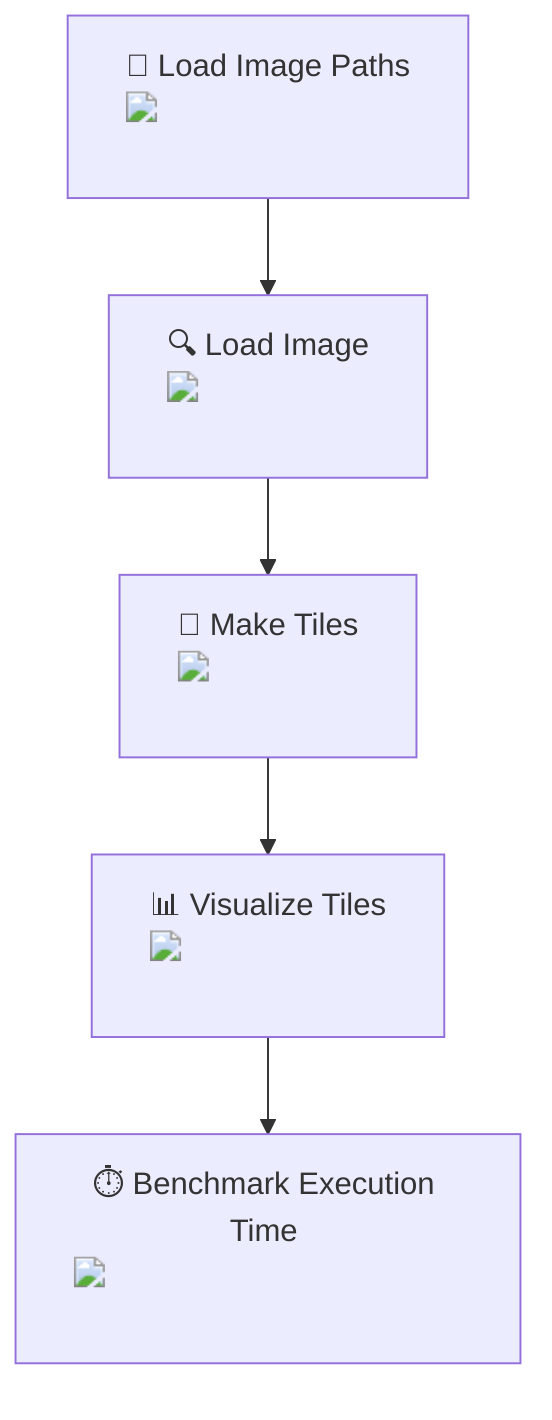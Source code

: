 flowchart TD
    A["📂 Load Image Paths <img src='icons/file.svg'/> <br/>"] --> B["🔍 Load Image <img src='icons/image.svg'/> <br/>"]
    B --> C["🧩 Make Tiles <img src='icons/column_split.svg'/> <br/>"]
    C --> D["📊 Visualize Tiles <img src='dummy_plots/scatter_plot_template.svg'/> <br/>"]
    D --> E["⏱️ Benchmark Execution Time <img src='icons/brain.svg'/> <br/>"]